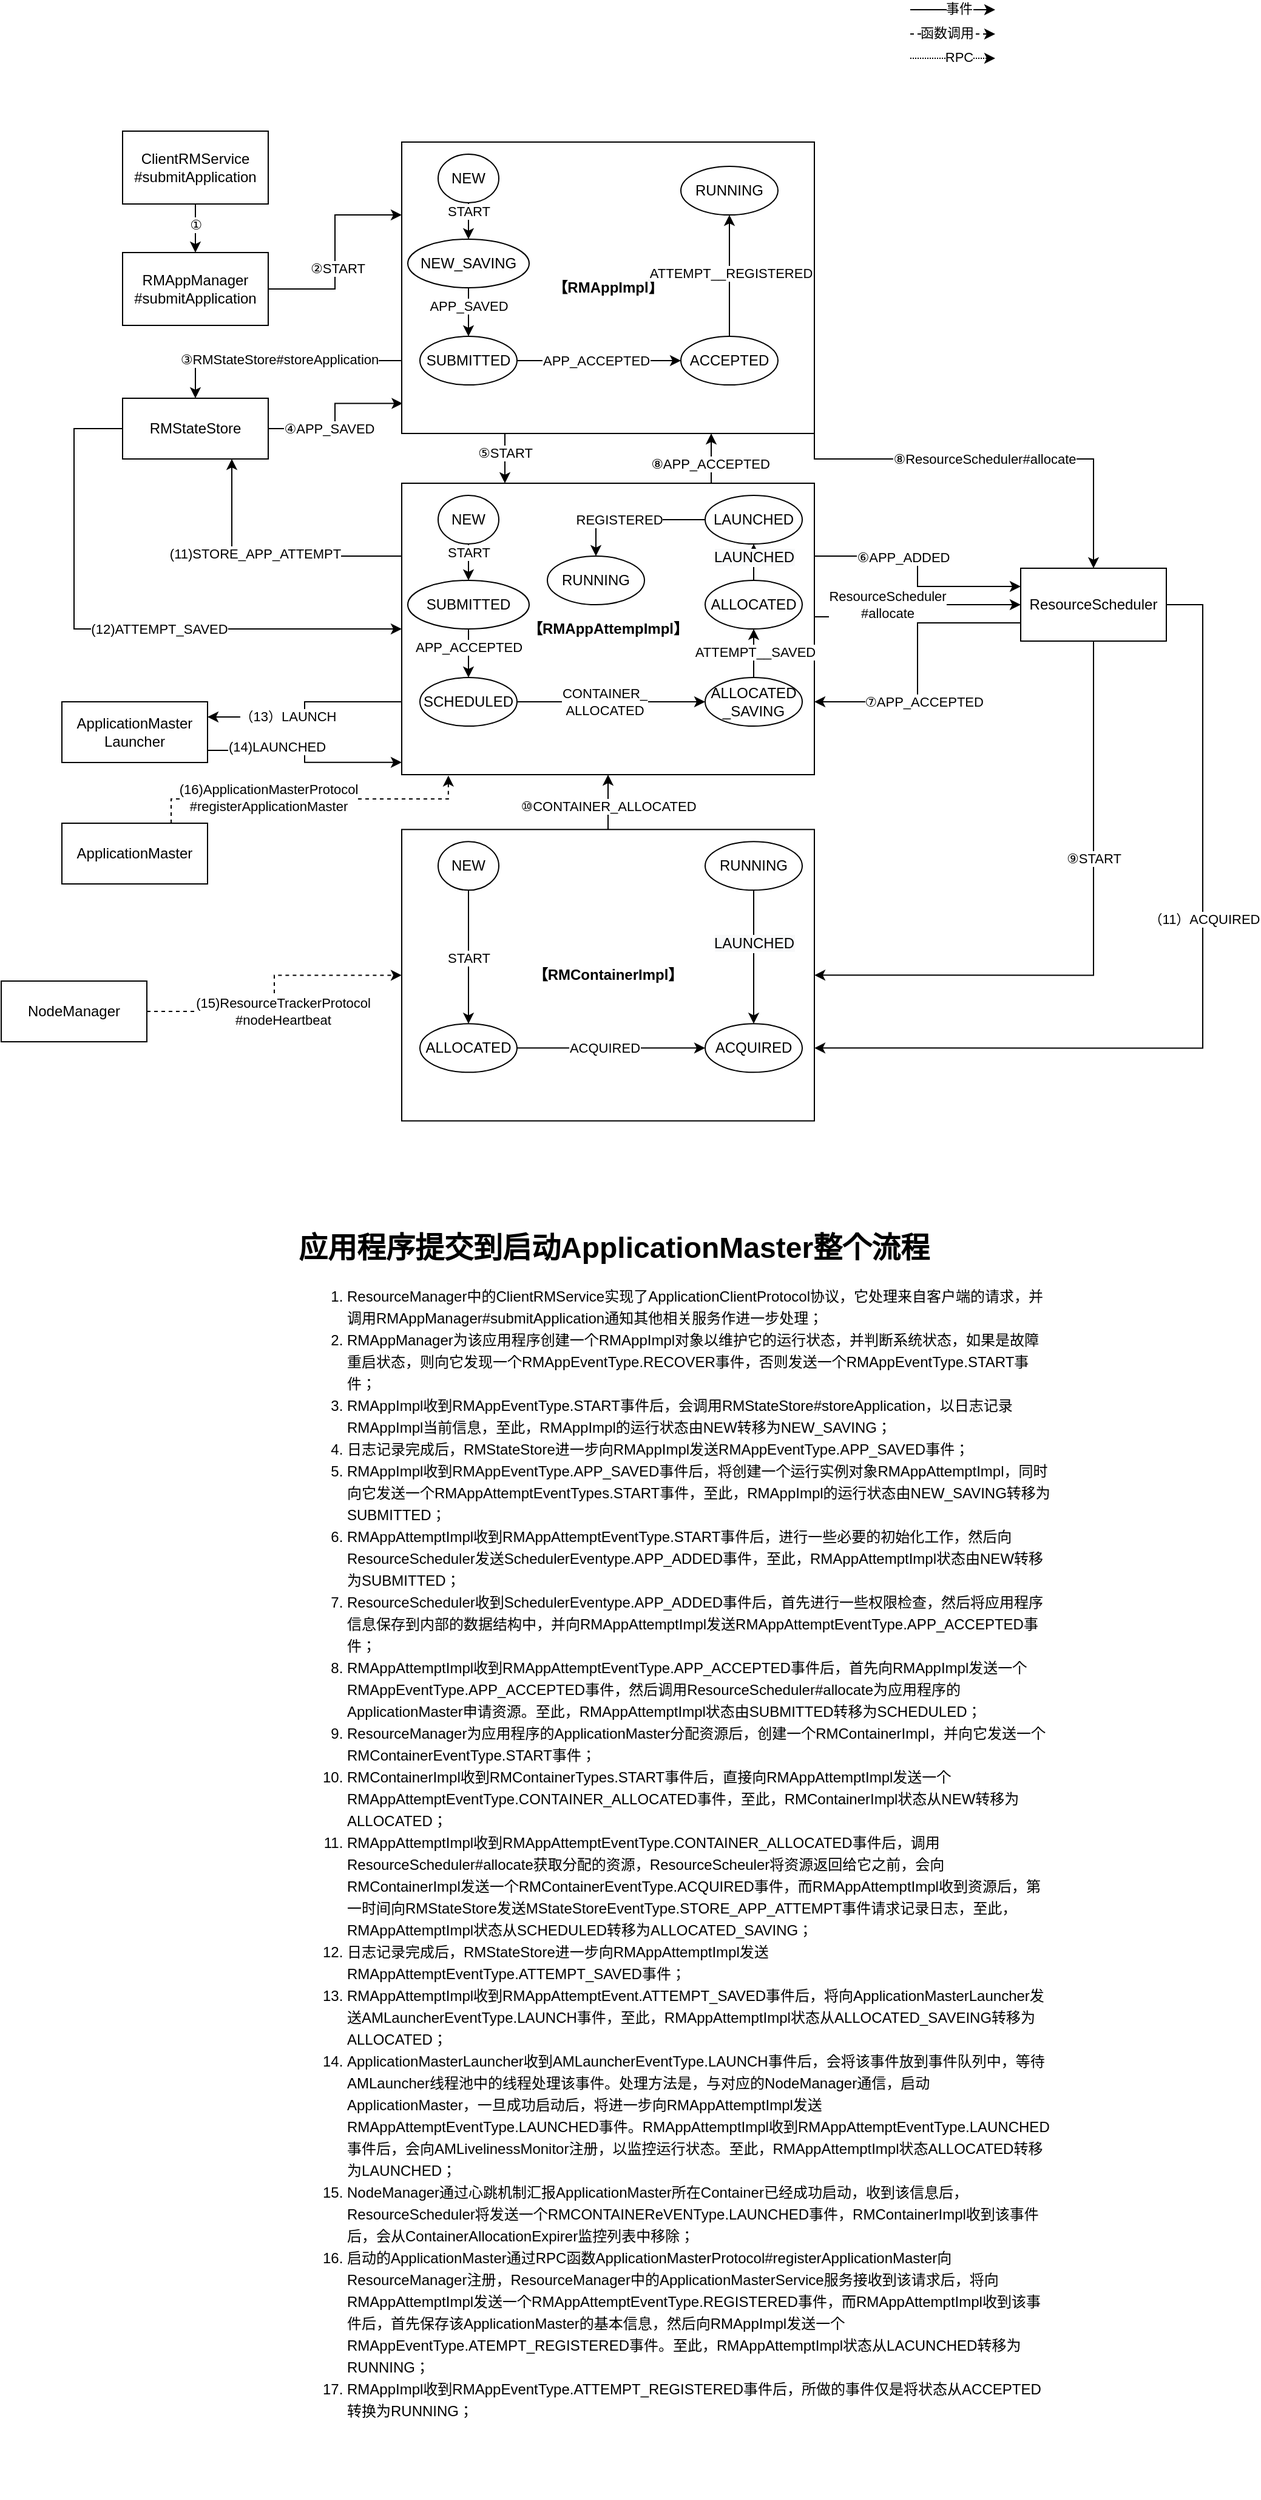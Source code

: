 <mxfile version="13.8.6" type="github">
  <diagram id="ZUAziXe1coVUA5LjaBgu" name="第 1 页">
    <mxGraphModel dx="1038" dy="548" grid="1" gridSize="10" guides="1" tooltips="1" connect="1" arrows="1" fold="1" page="1" pageScale="1" pageWidth="850" pageHeight="1100" math="0" shadow="0">
      <root>
        <mxCell id="0" />
        <mxCell id="1" parent="0" />
        <mxCell id="TlG020gZjla5hFcHGfva-3" style="edgeStyle=orthogonalEdgeStyle;rounded=0;orthogonalLoop=1;jettySize=auto;html=1;entryX=0.5;entryY=0;entryDx=0;entryDy=0;" edge="1" parent="1" source="TlG020gZjla5hFcHGfva-1" target="TlG020gZjla5hFcHGfva-2">
          <mxGeometry relative="1" as="geometry" />
        </mxCell>
        <mxCell id="TlG020gZjla5hFcHGfva-4" value="①" style="edgeLabel;html=1;align=center;verticalAlign=middle;resizable=0;points=[];" vertex="1" connectable="0" parent="TlG020gZjla5hFcHGfva-3">
          <mxGeometry x="-0.176" relative="1" as="geometry">
            <mxPoint as="offset" />
          </mxGeometry>
        </mxCell>
        <mxCell id="TlG020gZjla5hFcHGfva-1" value="ClientRMService&lt;br&gt;#submitApplication" style="rounded=0;whiteSpace=wrap;html=1;" vertex="1" parent="1">
          <mxGeometry x="160" y="150" width="120" height="60" as="geometry" />
        </mxCell>
        <mxCell id="TlG020gZjla5hFcHGfva-26" style="edgeStyle=orthogonalEdgeStyle;rounded=0;orthogonalLoop=1;jettySize=auto;html=1;entryX=0;entryY=0.25;entryDx=0;entryDy=0;" edge="1" parent="1" source="TlG020gZjla5hFcHGfva-2" target="TlG020gZjla5hFcHGfva-5">
          <mxGeometry relative="1" as="geometry" />
        </mxCell>
        <mxCell id="TlG020gZjla5hFcHGfva-27" value="②START" style="edgeLabel;html=1;align=center;verticalAlign=middle;resizable=0;points=[];" vertex="1" connectable="0" parent="TlG020gZjla5hFcHGfva-26">
          <mxGeometry x="-0.357" y="17" relative="1" as="geometry">
            <mxPoint x="19" y="-17" as="offset" />
          </mxGeometry>
        </mxCell>
        <mxCell id="TlG020gZjla5hFcHGfva-2" value="RMAppManager&lt;br&gt;#submitApplication" style="rounded=0;whiteSpace=wrap;html=1;" vertex="1" parent="1">
          <mxGeometry x="160" y="250" width="120" height="60" as="geometry" />
        </mxCell>
        <mxCell id="TlG020gZjla5hFcHGfva-29" style="edgeStyle=orthogonalEdgeStyle;rounded=0;orthogonalLoop=1;jettySize=auto;html=1;exitX=0;exitY=0.75;exitDx=0;exitDy=0;entryX=0.5;entryY=0;entryDx=0;entryDy=0;" edge="1" parent="1" source="TlG020gZjla5hFcHGfva-5" target="TlG020gZjla5hFcHGfva-28">
          <mxGeometry relative="1" as="geometry" />
        </mxCell>
        <mxCell id="TlG020gZjla5hFcHGfva-30" value="③RMStateStore#storeApplication" style="edgeLabel;html=1;align=center;verticalAlign=middle;resizable=0;points=[];" vertex="1" connectable="0" parent="TlG020gZjla5hFcHGfva-29">
          <mxGeometry x="0.003" y="-1" relative="1" as="geometry">
            <mxPoint as="offset" />
          </mxGeometry>
        </mxCell>
        <mxCell id="TlG020gZjla5hFcHGfva-53" style="edgeStyle=orthogonalEdgeStyle;rounded=0;orthogonalLoop=1;jettySize=auto;html=1;exitX=0.25;exitY=1;exitDx=0;exitDy=0;entryX=0.25;entryY=0;entryDx=0;entryDy=0;" edge="1" parent="1" source="TlG020gZjla5hFcHGfva-5" target="TlG020gZjla5hFcHGfva-33">
          <mxGeometry relative="1" as="geometry" />
        </mxCell>
        <mxCell id="TlG020gZjla5hFcHGfva-54" value="⑤START" style="edgeLabel;html=1;align=center;verticalAlign=middle;resizable=0;points=[];" vertex="1" connectable="0" parent="TlG020gZjla5hFcHGfva-53">
          <mxGeometry x="-0.236" relative="1" as="geometry">
            <mxPoint as="offset" />
          </mxGeometry>
        </mxCell>
        <mxCell id="TlG020gZjla5hFcHGfva-62" style="edgeStyle=orthogonalEdgeStyle;rounded=0;orthogonalLoop=1;jettySize=auto;html=1;exitX=1;exitY=1;exitDx=0;exitDy=0;" edge="1" parent="1" source="TlG020gZjla5hFcHGfva-5" target="TlG020gZjla5hFcHGfva-55">
          <mxGeometry relative="1" as="geometry">
            <Array as="points">
              <mxPoint x="730" y="420" />
              <mxPoint x="960" y="420" />
            </Array>
          </mxGeometry>
        </mxCell>
        <mxCell id="TlG020gZjla5hFcHGfva-63" value="⑧ResourceScheduler#allocate" style="edgeLabel;html=1;align=center;verticalAlign=middle;resizable=0;points=[];" vertex="1" connectable="0" parent="TlG020gZjla5hFcHGfva-62">
          <mxGeometry x="-0.056" relative="1" as="geometry">
            <mxPoint as="offset" />
          </mxGeometry>
        </mxCell>
        <mxCell id="TlG020gZjla5hFcHGfva-5" value="&lt;b&gt;【RMAppImpl】&lt;/b&gt;" style="rounded=0;whiteSpace=wrap;html=1;" vertex="1" parent="1">
          <mxGeometry x="390" y="159" width="340" height="240" as="geometry" />
        </mxCell>
        <mxCell id="TlG020gZjla5hFcHGfva-9" style="edgeStyle=orthogonalEdgeStyle;rounded=0;orthogonalLoop=1;jettySize=auto;html=1;entryX=0.5;entryY=0;entryDx=0;entryDy=0;" edge="1" parent="1" source="TlG020gZjla5hFcHGfva-7" target="TlG020gZjla5hFcHGfva-8">
          <mxGeometry relative="1" as="geometry" />
        </mxCell>
        <mxCell id="TlG020gZjla5hFcHGfva-16" value="START" style="edgeLabel;html=1;align=center;verticalAlign=middle;resizable=0;points=[];" vertex="1" connectable="0" parent="TlG020gZjla5hFcHGfva-9">
          <mxGeometry x="-0.722" relative="1" as="geometry">
            <mxPoint as="offset" />
          </mxGeometry>
        </mxCell>
        <mxCell id="TlG020gZjla5hFcHGfva-7" value="NEW" style="ellipse;whiteSpace=wrap;html=1;" vertex="1" parent="1">
          <mxGeometry x="420" y="169" width="50" height="40" as="geometry" />
        </mxCell>
        <mxCell id="TlG020gZjla5hFcHGfva-11" style="edgeStyle=orthogonalEdgeStyle;rounded=0;orthogonalLoop=1;jettySize=auto;html=1;" edge="1" parent="1" source="TlG020gZjla5hFcHGfva-8" target="TlG020gZjla5hFcHGfva-10">
          <mxGeometry relative="1" as="geometry" />
        </mxCell>
        <mxCell id="TlG020gZjla5hFcHGfva-17" value="APP_SAVED" style="edgeLabel;html=1;align=center;verticalAlign=middle;resizable=0;points=[];" vertex="1" connectable="0" parent="TlG020gZjla5hFcHGfva-11">
          <mxGeometry x="-0.245" relative="1" as="geometry">
            <mxPoint as="offset" />
          </mxGeometry>
        </mxCell>
        <mxCell id="TlG020gZjla5hFcHGfva-8" value="NEW_SAVING" style="ellipse;whiteSpace=wrap;html=1;" vertex="1" parent="1">
          <mxGeometry x="395" y="239" width="100" height="40" as="geometry" />
        </mxCell>
        <mxCell id="TlG020gZjla5hFcHGfva-13" style="edgeStyle=orthogonalEdgeStyle;rounded=0;orthogonalLoop=1;jettySize=auto;html=1;" edge="1" parent="1" source="TlG020gZjla5hFcHGfva-10" target="TlG020gZjla5hFcHGfva-12">
          <mxGeometry relative="1" as="geometry" />
        </mxCell>
        <mxCell id="TlG020gZjla5hFcHGfva-18" value="APP_ACCEPTED" style="edgeLabel;html=1;align=center;verticalAlign=middle;resizable=0;points=[];" vertex="1" connectable="0" parent="TlG020gZjla5hFcHGfva-13">
          <mxGeometry x="-0.313" y="1" relative="1" as="geometry">
            <mxPoint x="18.33" y="1" as="offset" />
          </mxGeometry>
        </mxCell>
        <mxCell id="TlG020gZjla5hFcHGfva-10" value="SUBMITTED" style="ellipse;whiteSpace=wrap;html=1;" vertex="1" parent="1">
          <mxGeometry x="405" y="319" width="80" height="40" as="geometry" />
        </mxCell>
        <mxCell id="TlG020gZjla5hFcHGfva-15" style="edgeStyle=orthogonalEdgeStyle;rounded=0;orthogonalLoop=1;jettySize=auto;html=1;entryX=0.5;entryY=1;entryDx=0;entryDy=0;" edge="1" parent="1" source="TlG020gZjla5hFcHGfva-12" target="TlG020gZjla5hFcHGfva-14">
          <mxGeometry relative="1" as="geometry" />
        </mxCell>
        <mxCell id="TlG020gZjla5hFcHGfva-19" value="ATTEMPT__REGISTERED" style="edgeLabel;html=1;align=center;verticalAlign=middle;resizable=0;points=[];" vertex="1" connectable="0" parent="TlG020gZjla5hFcHGfva-15">
          <mxGeometry x="0.047" y="-1" relative="1" as="geometry">
            <mxPoint as="offset" />
          </mxGeometry>
        </mxCell>
        <mxCell id="TlG020gZjla5hFcHGfva-12" value="ACCEPTED" style="ellipse;whiteSpace=wrap;html=1;" vertex="1" parent="1">
          <mxGeometry x="620" y="319" width="80" height="40" as="geometry" />
        </mxCell>
        <mxCell id="TlG020gZjla5hFcHGfva-14" value="RUNNING" style="ellipse;whiteSpace=wrap;html=1;" vertex="1" parent="1">
          <mxGeometry x="620" y="179" width="80" height="40" as="geometry" />
        </mxCell>
        <mxCell id="TlG020gZjla5hFcHGfva-20" value="" style="endArrow=classic;html=1;" edge="1" parent="1">
          <mxGeometry width="50" height="50" relative="1" as="geometry">
            <mxPoint x="809" y="50" as="sourcePoint" />
            <mxPoint x="879" y="50" as="targetPoint" />
          </mxGeometry>
        </mxCell>
        <mxCell id="TlG020gZjla5hFcHGfva-21" value="事件" style="edgeLabel;html=1;align=center;verticalAlign=middle;resizable=0;points=[];" vertex="1" connectable="0" parent="TlG020gZjla5hFcHGfva-20">
          <mxGeometry x="-0.286" y="1" relative="1" as="geometry">
            <mxPoint x="15" as="offset" />
          </mxGeometry>
        </mxCell>
        <mxCell id="TlG020gZjla5hFcHGfva-22" value="" style="endArrow=classic;html=1;dashed=1;" edge="1" parent="1">
          <mxGeometry width="50" height="50" relative="1" as="geometry">
            <mxPoint x="809" y="70" as="sourcePoint" />
            <mxPoint x="879" y="70" as="targetPoint" />
          </mxGeometry>
        </mxCell>
        <mxCell id="TlG020gZjla5hFcHGfva-23" value="函数调用" style="edgeLabel;html=1;align=center;verticalAlign=middle;resizable=0;points=[];" vertex="1" connectable="0" parent="TlG020gZjla5hFcHGfva-22">
          <mxGeometry x="-0.286" y="1" relative="1" as="geometry">
            <mxPoint x="4.8" as="offset" />
          </mxGeometry>
        </mxCell>
        <mxCell id="TlG020gZjla5hFcHGfva-24" value="" style="endArrow=classic;html=1;dashed=1;dashPattern=1 1;" edge="1" parent="1">
          <mxGeometry width="50" height="50" relative="1" as="geometry">
            <mxPoint x="809" y="90" as="sourcePoint" />
            <mxPoint x="879" y="90" as="targetPoint" />
          </mxGeometry>
        </mxCell>
        <mxCell id="TlG020gZjla5hFcHGfva-25" value="RPC" style="edgeLabel;html=1;align=center;verticalAlign=middle;resizable=0;points=[];" vertex="1" connectable="0" parent="TlG020gZjla5hFcHGfva-24">
          <mxGeometry x="-0.286" y="1" relative="1" as="geometry">
            <mxPoint x="15" as="offset" />
          </mxGeometry>
        </mxCell>
        <mxCell id="TlG020gZjla5hFcHGfva-31" style="edgeStyle=orthogonalEdgeStyle;rounded=0;orthogonalLoop=1;jettySize=auto;html=1;entryX=0.002;entryY=0.897;entryDx=0;entryDy=0;entryPerimeter=0;" edge="1" parent="1" source="TlG020gZjla5hFcHGfva-28" target="TlG020gZjla5hFcHGfva-5">
          <mxGeometry relative="1" as="geometry" />
        </mxCell>
        <mxCell id="TlG020gZjla5hFcHGfva-32" value="④APP_SAVED" style="edgeLabel;html=1;align=center;verticalAlign=middle;resizable=0;points=[];" vertex="1" connectable="0" parent="TlG020gZjla5hFcHGfva-31">
          <mxGeometry x="-0.404" y="-2" relative="1" as="geometry">
            <mxPoint x="10.83" y="-2" as="offset" />
          </mxGeometry>
        </mxCell>
        <mxCell id="TlG020gZjla5hFcHGfva-97" style="edgeStyle=orthogonalEdgeStyle;rounded=0;orthogonalLoop=1;jettySize=auto;html=1;entryX=0;entryY=0.5;entryDx=0;entryDy=0;" edge="1" parent="1" source="TlG020gZjla5hFcHGfva-28" target="TlG020gZjla5hFcHGfva-33">
          <mxGeometry relative="1" as="geometry">
            <Array as="points">
              <mxPoint x="120" y="395" />
              <mxPoint x="120" y="560" />
            </Array>
          </mxGeometry>
        </mxCell>
        <mxCell id="TlG020gZjla5hFcHGfva-98" value="(12)ATTEMPT_SAVED" style="edgeLabel;html=1;align=center;verticalAlign=middle;resizable=0;points=[];" vertex="1" connectable="0" parent="TlG020gZjla5hFcHGfva-97">
          <mxGeometry x="-0.049" y="-2" relative="1" as="geometry">
            <mxPoint x="49.17" y="-2" as="offset" />
          </mxGeometry>
        </mxCell>
        <mxCell id="TlG020gZjla5hFcHGfva-28" value="RMStateStore" style="rounded=0;whiteSpace=wrap;html=1;" vertex="1" parent="1">
          <mxGeometry x="160" y="370" width="120" height="50" as="geometry" />
        </mxCell>
        <mxCell id="TlG020gZjla5hFcHGfva-56" style="edgeStyle=orthogonalEdgeStyle;rounded=0;orthogonalLoop=1;jettySize=auto;html=1;exitX=1;exitY=0.25;exitDx=0;exitDy=0;entryX=0;entryY=0.25;entryDx=0;entryDy=0;" edge="1" parent="1" source="TlG020gZjla5hFcHGfva-33" target="TlG020gZjla5hFcHGfva-55">
          <mxGeometry relative="1" as="geometry" />
        </mxCell>
        <mxCell id="TlG020gZjla5hFcHGfva-57" value="⑥APP_ADDED" style="edgeLabel;html=1;align=center;verticalAlign=middle;resizable=0;points=[];" vertex="1" connectable="0" parent="TlG020gZjla5hFcHGfva-56">
          <mxGeometry x="-0.251" y="-1" relative="1" as="geometry">
            <mxPoint as="offset" />
          </mxGeometry>
        </mxCell>
        <mxCell id="TlG020gZjla5hFcHGfva-60" style="edgeStyle=orthogonalEdgeStyle;rounded=0;orthogonalLoop=1;jettySize=auto;html=1;exitX=0.75;exitY=0;exitDx=0;exitDy=0;entryX=0.75;entryY=1;entryDx=0;entryDy=0;" edge="1" parent="1" source="TlG020gZjla5hFcHGfva-33" target="TlG020gZjla5hFcHGfva-5">
          <mxGeometry relative="1" as="geometry" />
        </mxCell>
        <mxCell id="TlG020gZjla5hFcHGfva-61" value="⑧APP_ACCEPTED" style="edgeLabel;html=1;align=center;verticalAlign=middle;resizable=0;points=[];" vertex="1" connectable="0" parent="TlG020gZjla5hFcHGfva-60">
          <mxGeometry x="-0.225" y="1" relative="1" as="geometry">
            <mxPoint as="offset" />
          </mxGeometry>
        </mxCell>
        <mxCell id="TlG020gZjla5hFcHGfva-95" style="edgeStyle=orthogonalEdgeStyle;rounded=0;orthogonalLoop=1;jettySize=auto;html=1;exitX=0;exitY=0.25;exitDx=0;exitDy=0;entryX=0.75;entryY=1;entryDx=0;entryDy=0;" edge="1" parent="1" source="TlG020gZjla5hFcHGfva-33" target="TlG020gZjla5hFcHGfva-28">
          <mxGeometry relative="1" as="geometry" />
        </mxCell>
        <mxCell id="TlG020gZjla5hFcHGfva-96" value="(11)STORE_APP_ATTEMPT" style="edgeLabel;html=1;align=center;verticalAlign=middle;resizable=0;points=[];" vertex="1" connectable="0" parent="TlG020gZjla5hFcHGfva-95">
          <mxGeometry x="0.106" y="-2" relative="1" as="geometry">
            <mxPoint as="offset" />
          </mxGeometry>
        </mxCell>
        <mxCell id="TlG020gZjla5hFcHGfva-100" style="edgeStyle=orthogonalEdgeStyle;rounded=0;orthogonalLoop=1;jettySize=auto;html=1;exitX=0;exitY=0.75;exitDx=0;exitDy=0;entryX=1;entryY=0.25;entryDx=0;entryDy=0;" edge="1" parent="1" source="TlG020gZjla5hFcHGfva-33" target="TlG020gZjla5hFcHGfva-99">
          <mxGeometry relative="1" as="geometry" />
        </mxCell>
        <mxCell id="TlG020gZjla5hFcHGfva-101" value="（13）LAUNCH" style="edgeLabel;html=1;align=center;verticalAlign=middle;resizable=0;points=[];" vertex="1" connectable="0" parent="TlG020gZjla5hFcHGfva-100">
          <mxGeometry x="0.24" y="-1" relative="1" as="geometry">
            <mxPoint as="offset" />
          </mxGeometry>
        </mxCell>
        <mxCell id="TlG020gZjla5hFcHGfva-104" style="edgeStyle=orthogonalEdgeStyle;rounded=0;orthogonalLoop=1;jettySize=auto;html=1;entryX=0;entryY=0.5;entryDx=0;entryDy=0;" edge="1" parent="1" source="TlG020gZjla5hFcHGfva-33" target="TlG020gZjla5hFcHGfva-55">
          <mxGeometry relative="1" as="geometry">
            <Array as="points">
              <mxPoint x="815" y="550" />
              <mxPoint x="815" y="540" />
            </Array>
          </mxGeometry>
        </mxCell>
        <mxCell id="TlG020gZjla5hFcHGfva-105" value="ResourceScheduler&lt;br&gt;#allocate" style="edgeLabel;html=1;align=center;verticalAlign=middle;resizable=0;points=[];" vertex="1" connectable="0" parent="TlG020gZjla5hFcHGfva-104">
          <mxGeometry x="-0.037" y="57" relative="1" as="geometry">
            <mxPoint x="32" y="-8.33" as="offset" />
          </mxGeometry>
        </mxCell>
        <mxCell id="TlG020gZjla5hFcHGfva-33" value="&lt;b&gt;【RMAppAttempImpl】&lt;/b&gt;" style="rounded=0;whiteSpace=wrap;html=1;" vertex="1" parent="1">
          <mxGeometry x="390" y="440" width="340" height="240" as="geometry" />
        </mxCell>
        <mxCell id="TlG020gZjla5hFcHGfva-34" style="edgeStyle=orthogonalEdgeStyle;rounded=0;orthogonalLoop=1;jettySize=auto;html=1;entryX=0.5;entryY=0;entryDx=0;entryDy=0;" edge="1" parent="1" source="TlG020gZjla5hFcHGfva-36" target="TlG020gZjla5hFcHGfva-39">
          <mxGeometry relative="1" as="geometry" />
        </mxCell>
        <mxCell id="TlG020gZjla5hFcHGfva-35" value="START" style="edgeLabel;html=1;align=center;verticalAlign=middle;resizable=0;points=[];" vertex="1" connectable="0" parent="TlG020gZjla5hFcHGfva-34">
          <mxGeometry x="-0.722" relative="1" as="geometry">
            <mxPoint as="offset" />
          </mxGeometry>
        </mxCell>
        <mxCell id="TlG020gZjla5hFcHGfva-36" value="NEW" style="ellipse;whiteSpace=wrap;html=1;" vertex="1" parent="1">
          <mxGeometry x="420" y="450" width="50" height="40" as="geometry" />
        </mxCell>
        <mxCell id="TlG020gZjla5hFcHGfva-37" style="edgeStyle=orthogonalEdgeStyle;rounded=0;orthogonalLoop=1;jettySize=auto;html=1;" edge="1" parent="1" source="TlG020gZjla5hFcHGfva-39" target="TlG020gZjla5hFcHGfva-42">
          <mxGeometry relative="1" as="geometry" />
        </mxCell>
        <mxCell id="TlG020gZjla5hFcHGfva-38" value="APP_ACCEPTED" style="edgeLabel;html=1;align=center;verticalAlign=middle;resizable=0;points=[];" vertex="1" connectable="0" parent="TlG020gZjla5hFcHGfva-37">
          <mxGeometry x="-0.245" relative="1" as="geometry">
            <mxPoint as="offset" />
          </mxGeometry>
        </mxCell>
        <mxCell id="TlG020gZjla5hFcHGfva-39" value="SUBMITTED" style="ellipse;whiteSpace=wrap;html=1;" vertex="1" parent="1">
          <mxGeometry x="395" y="520" width="100" height="40" as="geometry" />
        </mxCell>
        <mxCell id="TlG020gZjla5hFcHGfva-40" style="edgeStyle=orthogonalEdgeStyle;rounded=0;orthogonalLoop=1;jettySize=auto;html=1;" edge="1" parent="1" source="TlG020gZjla5hFcHGfva-42" target="TlG020gZjla5hFcHGfva-45">
          <mxGeometry relative="1" as="geometry" />
        </mxCell>
        <mxCell id="TlG020gZjla5hFcHGfva-41" value="CONTAINER_&lt;br&gt;ALLOCATED" style="edgeLabel;html=1;align=center;verticalAlign=middle;resizable=0;points=[];" vertex="1" connectable="0" parent="TlG020gZjla5hFcHGfva-40">
          <mxGeometry x="-0.313" y="1" relative="1" as="geometry">
            <mxPoint x="18.33" y="1" as="offset" />
          </mxGeometry>
        </mxCell>
        <mxCell id="TlG020gZjla5hFcHGfva-42" value="SCHEDULED" style="ellipse;whiteSpace=wrap;html=1;" vertex="1" parent="1">
          <mxGeometry x="405" y="600" width="80" height="40" as="geometry" />
        </mxCell>
        <mxCell id="TlG020gZjla5hFcHGfva-43" style="edgeStyle=orthogonalEdgeStyle;rounded=0;orthogonalLoop=1;jettySize=auto;html=1;entryX=0.5;entryY=1;entryDx=0;entryDy=0;" edge="1" parent="1" source="TlG020gZjla5hFcHGfva-45" target="TlG020gZjla5hFcHGfva-46">
          <mxGeometry relative="1" as="geometry" />
        </mxCell>
        <mxCell id="TlG020gZjla5hFcHGfva-44" value="ATTEMPT__SAVED" style="edgeLabel;html=1;align=center;verticalAlign=middle;resizable=0;points=[];" vertex="1" connectable="0" parent="TlG020gZjla5hFcHGfva-43">
          <mxGeometry x="0.047" y="-1" relative="1" as="geometry">
            <mxPoint as="offset" />
          </mxGeometry>
        </mxCell>
        <mxCell id="TlG020gZjla5hFcHGfva-45" value="ALLOCATED&lt;br&gt;_SAVING" style="ellipse;whiteSpace=wrap;html=1;" vertex="1" parent="1">
          <mxGeometry x="640" y="600" width="80" height="40" as="geometry" />
        </mxCell>
        <mxCell id="TlG020gZjla5hFcHGfva-48" style="edgeStyle=orthogonalEdgeStyle;rounded=0;orthogonalLoop=1;jettySize=auto;html=1;entryX=0.5;entryY=1;entryDx=0;entryDy=0;" edge="1" parent="1" source="TlG020gZjla5hFcHGfva-46" target="TlG020gZjla5hFcHGfva-47">
          <mxGeometry relative="1" as="geometry" />
        </mxCell>
        <mxCell id="TlG020gZjla5hFcHGfva-49" value="&lt;span style=&quot;font-size: 12px ; background-color: rgb(248 , 249 , 250)&quot;&gt;LAUNCHED&lt;/span&gt;" style="edgeLabel;html=1;align=center;verticalAlign=middle;resizable=0;points=[];" vertex="1" connectable="0" parent="TlG020gZjla5hFcHGfva-48">
          <mxGeometry x="0.568" relative="1" as="geometry">
            <mxPoint as="offset" />
          </mxGeometry>
        </mxCell>
        <mxCell id="TlG020gZjla5hFcHGfva-46" value="ALLOCATED" style="ellipse;whiteSpace=wrap;html=1;" vertex="1" parent="1">
          <mxGeometry x="640" y="520" width="80" height="40" as="geometry" />
        </mxCell>
        <mxCell id="TlG020gZjla5hFcHGfva-51" style="edgeStyle=orthogonalEdgeStyle;rounded=0;orthogonalLoop=1;jettySize=auto;html=1;entryX=0.5;entryY=0;entryDx=0;entryDy=0;" edge="1" parent="1" source="TlG020gZjla5hFcHGfva-47" target="TlG020gZjla5hFcHGfva-50">
          <mxGeometry relative="1" as="geometry" />
        </mxCell>
        <mxCell id="TlG020gZjla5hFcHGfva-52" value="REGISTERED" style="edgeLabel;html=1;align=center;verticalAlign=middle;resizable=0;points=[];" vertex="1" connectable="0" parent="TlG020gZjla5hFcHGfva-51">
          <mxGeometry x="0.185" relative="1" as="geometry">
            <mxPoint as="offset" />
          </mxGeometry>
        </mxCell>
        <mxCell id="TlG020gZjla5hFcHGfva-47" value="LAUNCHED" style="ellipse;whiteSpace=wrap;html=1;" vertex="1" parent="1">
          <mxGeometry x="640" y="450" width="80" height="40" as="geometry" />
        </mxCell>
        <mxCell id="TlG020gZjla5hFcHGfva-50" value="RUNNING" style="ellipse;whiteSpace=wrap;html=1;" vertex="1" parent="1">
          <mxGeometry x="510" y="500" width="80" height="40" as="geometry" />
        </mxCell>
        <mxCell id="TlG020gZjla5hFcHGfva-58" style="edgeStyle=orthogonalEdgeStyle;rounded=0;orthogonalLoop=1;jettySize=auto;html=1;exitX=0;exitY=0.75;exitDx=0;exitDy=0;entryX=1;entryY=0.75;entryDx=0;entryDy=0;" edge="1" parent="1" source="TlG020gZjla5hFcHGfva-55" target="TlG020gZjla5hFcHGfva-33">
          <mxGeometry relative="1" as="geometry" />
        </mxCell>
        <mxCell id="TlG020gZjla5hFcHGfva-59" value="⑦APP_ACCEPTED" style="edgeLabel;html=1;align=center;verticalAlign=middle;resizable=0;points=[];" vertex="1" connectable="0" parent="TlG020gZjla5hFcHGfva-58">
          <mxGeometry x="0.37" y="1" relative="1" as="geometry">
            <mxPoint x="16" y="-1" as="offset" />
          </mxGeometry>
        </mxCell>
        <mxCell id="TlG020gZjla5hFcHGfva-88" style="edgeStyle=orthogonalEdgeStyle;rounded=0;orthogonalLoop=1;jettySize=auto;html=1;entryX=1;entryY=0.5;entryDx=0;entryDy=0;" edge="1" parent="1" source="TlG020gZjla5hFcHGfva-55" target="TlG020gZjla5hFcHGfva-66">
          <mxGeometry relative="1" as="geometry">
            <Array as="points">
              <mxPoint x="960" y="845" />
            </Array>
          </mxGeometry>
        </mxCell>
        <mxCell id="TlG020gZjla5hFcHGfva-89" value="⑨START" style="edgeLabel;html=1;align=center;verticalAlign=middle;resizable=0;points=[];" vertex="1" connectable="0" parent="TlG020gZjla5hFcHGfva-88">
          <mxGeometry x="-0.294" relative="1" as="geometry">
            <mxPoint as="offset" />
          </mxGeometry>
        </mxCell>
        <mxCell id="TlG020gZjla5hFcHGfva-92" style="edgeStyle=orthogonalEdgeStyle;rounded=0;orthogonalLoop=1;jettySize=auto;html=1;entryX=1;entryY=0.75;entryDx=0;entryDy=0;" edge="1" parent="1" source="TlG020gZjla5hFcHGfva-55" target="TlG020gZjla5hFcHGfva-66">
          <mxGeometry relative="1" as="geometry">
            <Array as="points">
              <mxPoint x="1050" y="540" />
              <mxPoint x="1050" y="905" />
            </Array>
          </mxGeometry>
        </mxCell>
        <mxCell id="TlG020gZjla5hFcHGfva-94" value="（11）ACQUIRED" style="edgeLabel;html=1;align=center;verticalAlign=middle;resizable=0;points=[];" vertex="1" connectable="0" parent="TlG020gZjla5hFcHGfva-92">
          <mxGeometry x="-0.192" y="1" relative="1" as="geometry">
            <mxPoint as="offset" />
          </mxGeometry>
        </mxCell>
        <mxCell id="TlG020gZjla5hFcHGfva-55" value="ResourceScheduler" style="rounded=0;whiteSpace=wrap;html=1;" vertex="1" parent="1">
          <mxGeometry x="900" y="510" width="120" height="60" as="geometry" />
        </mxCell>
        <mxCell id="TlG020gZjla5hFcHGfva-90" style="edgeStyle=orthogonalEdgeStyle;rounded=0;orthogonalLoop=1;jettySize=auto;html=1;entryX=0.5;entryY=1;entryDx=0;entryDy=0;" edge="1" parent="1" source="TlG020gZjla5hFcHGfva-66" target="TlG020gZjla5hFcHGfva-33">
          <mxGeometry relative="1" as="geometry" />
        </mxCell>
        <mxCell id="TlG020gZjla5hFcHGfva-91" value="⑩CONTAINER_ALLOCATED" style="edgeLabel;html=1;align=center;verticalAlign=middle;resizable=0;points=[];" vertex="1" connectable="0" parent="TlG020gZjla5hFcHGfva-90">
          <mxGeometry x="-0.136" relative="1" as="geometry">
            <mxPoint as="offset" />
          </mxGeometry>
        </mxCell>
        <mxCell id="TlG020gZjla5hFcHGfva-66" value="&lt;b&gt;【RMContainerImpl】&lt;/b&gt;" style="rounded=0;whiteSpace=wrap;html=1;" vertex="1" parent="1">
          <mxGeometry x="390" y="725.17" width="340" height="240" as="geometry" />
        </mxCell>
        <mxCell id="TlG020gZjla5hFcHGfva-67" style="edgeStyle=orthogonalEdgeStyle;rounded=0;orthogonalLoop=1;jettySize=auto;html=1;" edge="1" parent="1" source="TlG020gZjla5hFcHGfva-69" target="TlG020gZjla5hFcHGfva-75">
          <mxGeometry relative="1" as="geometry">
            <mxPoint x="445" y="805.17" as="targetPoint" />
          </mxGeometry>
        </mxCell>
        <mxCell id="TlG020gZjla5hFcHGfva-68" value="START" style="edgeLabel;html=1;align=center;verticalAlign=middle;resizable=0;points=[];" vertex="1" connectable="0" parent="TlG020gZjla5hFcHGfva-67">
          <mxGeometry x="-0.722" relative="1" as="geometry">
            <mxPoint y="39.83" as="offset" />
          </mxGeometry>
        </mxCell>
        <mxCell id="TlG020gZjla5hFcHGfva-69" value="NEW" style="ellipse;whiteSpace=wrap;html=1;" vertex="1" parent="1">
          <mxGeometry x="420" y="735.17" width="50" height="40" as="geometry" />
        </mxCell>
        <mxCell id="TlG020gZjla5hFcHGfva-73" style="edgeStyle=orthogonalEdgeStyle;rounded=0;orthogonalLoop=1;jettySize=auto;html=1;" edge="1" parent="1" source="TlG020gZjla5hFcHGfva-75" target="TlG020gZjla5hFcHGfva-78">
          <mxGeometry relative="1" as="geometry" />
        </mxCell>
        <mxCell id="TlG020gZjla5hFcHGfva-74" value="ACQUIRED" style="edgeLabel;html=1;align=center;verticalAlign=middle;resizable=0;points=[];" vertex="1" connectable="0" parent="TlG020gZjla5hFcHGfva-73">
          <mxGeometry x="-0.313" y="1" relative="1" as="geometry">
            <mxPoint x="18.33" y="1" as="offset" />
          </mxGeometry>
        </mxCell>
        <mxCell id="TlG020gZjla5hFcHGfva-75" value="ALLOCATED" style="ellipse;whiteSpace=wrap;html=1;" vertex="1" parent="1">
          <mxGeometry x="405" y="885.17" width="80" height="40" as="geometry" />
        </mxCell>
        <mxCell id="TlG020gZjla5hFcHGfva-78" value="ACQUIRED" style="ellipse;whiteSpace=wrap;html=1;" vertex="1" parent="1">
          <mxGeometry x="640" y="885.17" width="80" height="40" as="geometry" />
        </mxCell>
        <mxCell id="TlG020gZjla5hFcHGfva-86" style="edgeStyle=orthogonalEdgeStyle;rounded=0;orthogonalLoop=1;jettySize=auto;html=1;" edge="1" parent="1" source="TlG020gZjla5hFcHGfva-84" target="TlG020gZjla5hFcHGfva-78">
          <mxGeometry relative="1" as="geometry" />
        </mxCell>
        <mxCell id="TlG020gZjla5hFcHGfva-87" value="&lt;span style=&quot;font-size: 12px ; background-color: rgb(248 , 249 , 250)&quot;&gt;LAUNCHED&lt;/span&gt;" style="edgeLabel;html=1;align=center;verticalAlign=middle;resizable=0;points=[];" vertex="1" connectable="0" parent="TlG020gZjla5hFcHGfva-86">
          <mxGeometry x="-0.196" relative="1" as="geometry">
            <mxPoint as="offset" />
          </mxGeometry>
        </mxCell>
        <mxCell id="TlG020gZjla5hFcHGfva-84" value="RUNNING" style="ellipse;whiteSpace=wrap;html=1;" vertex="1" parent="1">
          <mxGeometry x="640" y="735.17" width="80" height="40" as="geometry" />
        </mxCell>
        <mxCell id="TlG020gZjla5hFcHGfva-102" style="edgeStyle=orthogonalEdgeStyle;rounded=0;orthogonalLoop=1;jettySize=auto;html=1;entryX=0;entryY=0.958;entryDx=0;entryDy=0;entryPerimeter=0;" edge="1" parent="1" source="TlG020gZjla5hFcHGfva-99" target="TlG020gZjla5hFcHGfva-33">
          <mxGeometry relative="1" as="geometry">
            <Array as="points">
              <mxPoint x="310" y="660" />
              <mxPoint x="310" y="670" />
            </Array>
          </mxGeometry>
        </mxCell>
        <mxCell id="TlG020gZjla5hFcHGfva-103" value="(14)LAUNCHED" style="edgeLabel;html=1;align=center;verticalAlign=middle;resizable=0;points=[];" vertex="1" connectable="0" parent="TlG020gZjla5hFcHGfva-102">
          <mxGeometry x="-0.333" y="3" relative="1" as="geometry">
            <mxPoint as="offset" />
          </mxGeometry>
        </mxCell>
        <mxCell id="TlG020gZjla5hFcHGfva-99" value="ApplicationMaster&lt;br&gt;Launcher" style="rounded=0;whiteSpace=wrap;html=1;" vertex="1" parent="1">
          <mxGeometry x="110" y="620" width="120" height="50" as="geometry" />
        </mxCell>
        <mxCell id="TlG020gZjla5hFcHGfva-107" style="edgeStyle=orthogonalEdgeStyle;rounded=0;orthogonalLoop=1;jettySize=auto;html=1;entryX=0.113;entryY=1.003;entryDx=0;entryDy=0;entryPerimeter=0;exitX=0.75;exitY=0;exitDx=0;exitDy=0;dashed=1;" edge="1" parent="1" source="TlG020gZjla5hFcHGfva-106" target="TlG020gZjla5hFcHGfva-33">
          <mxGeometry relative="1" as="geometry" />
        </mxCell>
        <mxCell id="TlG020gZjla5hFcHGfva-108" value="(16)ApplicationMasterProtocol&lt;br&gt;#registerApplicationMaster" style="edgeLabel;html=1;align=center;verticalAlign=middle;resizable=0;points=[];" vertex="1" connectable="0" parent="TlG020gZjla5hFcHGfva-107">
          <mxGeometry x="-0.328" y="1" relative="1" as="geometry">
            <mxPoint x="10" as="offset" />
          </mxGeometry>
        </mxCell>
        <mxCell id="TlG020gZjla5hFcHGfva-106" value="ApplicationMaster" style="rounded=0;whiteSpace=wrap;html=1;" vertex="1" parent="1">
          <mxGeometry x="110" y="720" width="120" height="50" as="geometry" />
        </mxCell>
        <mxCell id="TlG020gZjla5hFcHGfva-110" style="edgeStyle=orthogonalEdgeStyle;rounded=0;orthogonalLoop=1;jettySize=auto;html=1;dashed=1;" edge="1" parent="1" source="TlG020gZjla5hFcHGfva-109" target="TlG020gZjla5hFcHGfva-66">
          <mxGeometry relative="1" as="geometry" />
        </mxCell>
        <mxCell id="TlG020gZjla5hFcHGfva-111" value="(15)ResourceTrackerProtocol&lt;br&gt;#nodeHeartbeat" style="edgeLabel;html=1;align=center;verticalAlign=middle;resizable=0;points=[];" vertex="1" connectable="0" parent="TlG020gZjla5hFcHGfva-110">
          <mxGeometry x="-0.482" y="-1" relative="1" as="geometry">
            <mxPoint x="50" y="-1" as="offset" />
          </mxGeometry>
        </mxCell>
        <mxCell id="TlG020gZjla5hFcHGfva-109" value="NodeManager" style="rounded=0;whiteSpace=wrap;html=1;" vertex="1" parent="1">
          <mxGeometry x="60" y="850" width="120" height="50" as="geometry" />
        </mxCell>
        <mxCell id="TlG020gZjla5hFcHGfva-112" value="&lt;h1&gt;应用程序提交到启动ApplicationMaster整个流程&lt;br&gt;&lt;/h1&gt;&lt;p&gt;&lt;ol style=&quot;line-height: 150%&quot;&gt;&lt;li&gt;ResourceManager中的ClientRMService实现了ApplicationClientProtocol协议，它处理来自客户端的请求，并调用RMAppManager#submitApplication通知其他相关服务作进一步处理；&lt;br&gt;&lt;/li&gt;&lt;li&gt;RMAppManager为该应用程序创建一个RMAppImpl对象以维护它的运行状态，并判断系统状态，如果是故障重启状态，则向它发现一个RMAppEventType.RECOVER事件，否则发送一个RMAppEventType.START事件；&lt;br&gt;&lt;/li&gt;&lt;li&gt;RMAppImpl收到RMAppEventType.START事件后，会调用RMStateStore#storeApplication，以日志记录RMAppImpl当前信息，至此，RMAppImpl的运行状态由NEW转移为NEW_SAVING；&lt;br&gt;&lt;/li&gt;&lt;li&gt;日志记录完成后，RMStateStore进一步向RMAppImpl发送RMAppEventType.APP_SAVED事件；&lt;br&gt;&lt;/li&gt;&lt;li&gt;RMAppImpl收到RMAppEventType.APP_SAVED事件后，将创建一个运行实例对象RMAppAttemptImpl，同时向它发送一个RMAppAttemptEventTypes.START事件，至此，RMAppImpl的运行状态由NEW_SAVING转移为SUBMITTED；&lt;br&gt;&lt;/li&gt;&lt;li&gt;RMAppAttemptImpl收到RMAppAttemptEventType.START事件后，进行一些必要的初始化工作，然后向ResourceScheduler发送SchedulerEventype.APP_ADDED事件，至此，RMAppAttemptImpl状态由NEW转移为SUBMITTED；&lt;br&gt;&lt;/li&gt;&lt;li&gt;ResourceScheduler收到SchedulerEventype.APP_ADDED事件后，首先进行一些权限检查，然后将应用程序信息保存到内部的数据结构中，并向RMAppAttemptImpl发送RMAppAttemptEventType.APP_ACCEPTED事件；&lt;br&gt;&lt;/li&gt;&lt;li&gt;RMAppAttemptImpl收到RMAppAttemptEventType.APP_ACCEPTED事件后，首先向RMAppImpl发送一个RMAppEventType.APP_ACCEPTED事件，然后调用ResourceScheduler#allocate为应用程序的ApplicationMaster申请资源。至此，RMAppAttemptImpl状态由SUBMITTED转移为SCHEDULED；&lt;br&gt;&lt;/li&gt;&lt;li&gt;ResourceManager为应用程序的ApplicationMaster分配资源后，创建一个RMContainerImpl，并向它发送一个RMContainerEventType.START事件；&lt;br&gt;&lt;/li&gt;&lt;li&gt;RMContainerImpl收到RMContainerTypes.START事件后，直接向RMAppAttemptImpl发送一个RMAppAttemptEventType.CONTAINER_ALLOCATED事件，至此，RMContainerImpl状态从NEW转移为ALLOCATED；&lt;br&gt;&lt;/li&gt;&lt;li&gt;RMAppAttemptImpl收到RMAppAttemptEventType.CONTAINER_ALLOCATED事件后，调用ResourceScheduler#allocate获取分配的资源，ResourceScheuler将资源返回给它之前，会向RMContainerImpl发送一个RMContainerEventType.ACQUIRED事件，而RMAppAttemptImpl收到资源后，第一时间向RMStateStore发送MStateStoreEventType.STORE_APP_ATTEMPT事件请求记录日志，至此，RMAppAttemptImpl状态从SCHEDULED转移为ALLOCATED_SAVING；&lt;br&gt;&lt;/li&gt;&lt;li&gt;日志记录完成后，RMStateStore进一步向RMAppAttemptImpl发送RMAppAttemptEventType.ATTEMPT_SAVED事件；&lt;br&gt;&lt;/li&gt;&lt;li&gt;RMAppAttemptImpl收到RMAppAttemptEvent.ATTEMPT_SAVED事件后，将向ApplicationMasterLauncher发送AMLauncherEventType.LAUNCH事件，至此，RMAppAttemptImpl状态从ALLOCATED_SAVEING转移为ALLOCATED；&lt;br&gt;&lt;/li&gt;&lt;li&gt;ApplicationMasterLauncher收到AMLauncherEventType.LAUNCH事件后，会将该事件放到事件队列中，等待AMLauncher线程池中的线程处理该事件。处理方法是，与对应的NodeManager通信，启动ApplicationMaster，一旦成功启动后，将进一步向RMAppAttemptImpl发送RMAppAttemptEventType.LAUNCHED事件。RMAppAttemptImpl收到RMAppAttemptEventType.LAUNCHED事件后，会向AMLivelinessMonitor注册，以监控运行状态。至此，RMAppAttemptImpl状态ALLOCATED转移为LAUNCHED；&lt;br&gt;&lt;/li&gt;&lt;li&gt;NodeManager通过心跳机制汇报ApplicationMaster所在Container已经成功启动，收到该信息后，ResourceScheduler将发送一个RMCONTAINEReVENType.LAUNCHED事件，RMContainerImpl收到该事件后，会从ContainerAllocationExpirer监控列表中移除；&lt;br&gt;&lt;/li&gt;&lt;li&gt;启动的ApplicationMaster通过RPC函数ApplicationMasterProtocol#registerApplicationMaster向ResourceManager注册，ResourceManager中的ApplicationMasterService服务接收到该请求后，将向RMAppAttemptImpl发送一个RMAppAttemptEventType.REGISTERED事件，而RMAppAttemptImpl收到该事件后，首先保存该ApplicationMaster的基本信息，然后向RMAppImpl发送一个RMAppEventType.ATEMPT_REGISTERED事件。至此，RMAppAttemptImpl状态从LACUNCHED转移为RUNNING；&lt;br&gt;&lt;/li&gt;&lt;li&gt;RMAppImpl收到RMAppEventType.ATTEMPT_REGISTERED事件后，所做的事件仅是将状态从ACCEPTED转换为RUNNING；&lt;br&gt;&lt;/li&gt;&lt;/ol&gt;&lt;/p&gt;" style="text;html=1;strokeColor=none;fillColor=none;spacing=5;spacingTop=-20;whiteSpace=wrap;overflow=hidden;rounded=0;" vertex="1" parent="1">
          <mxGeometry x="300" y="1050" width="630" height="1050" as="geometry" />
        </mxCell>
      </root>
    </mxGraphModel>
  </diagram>
</mxfile>
